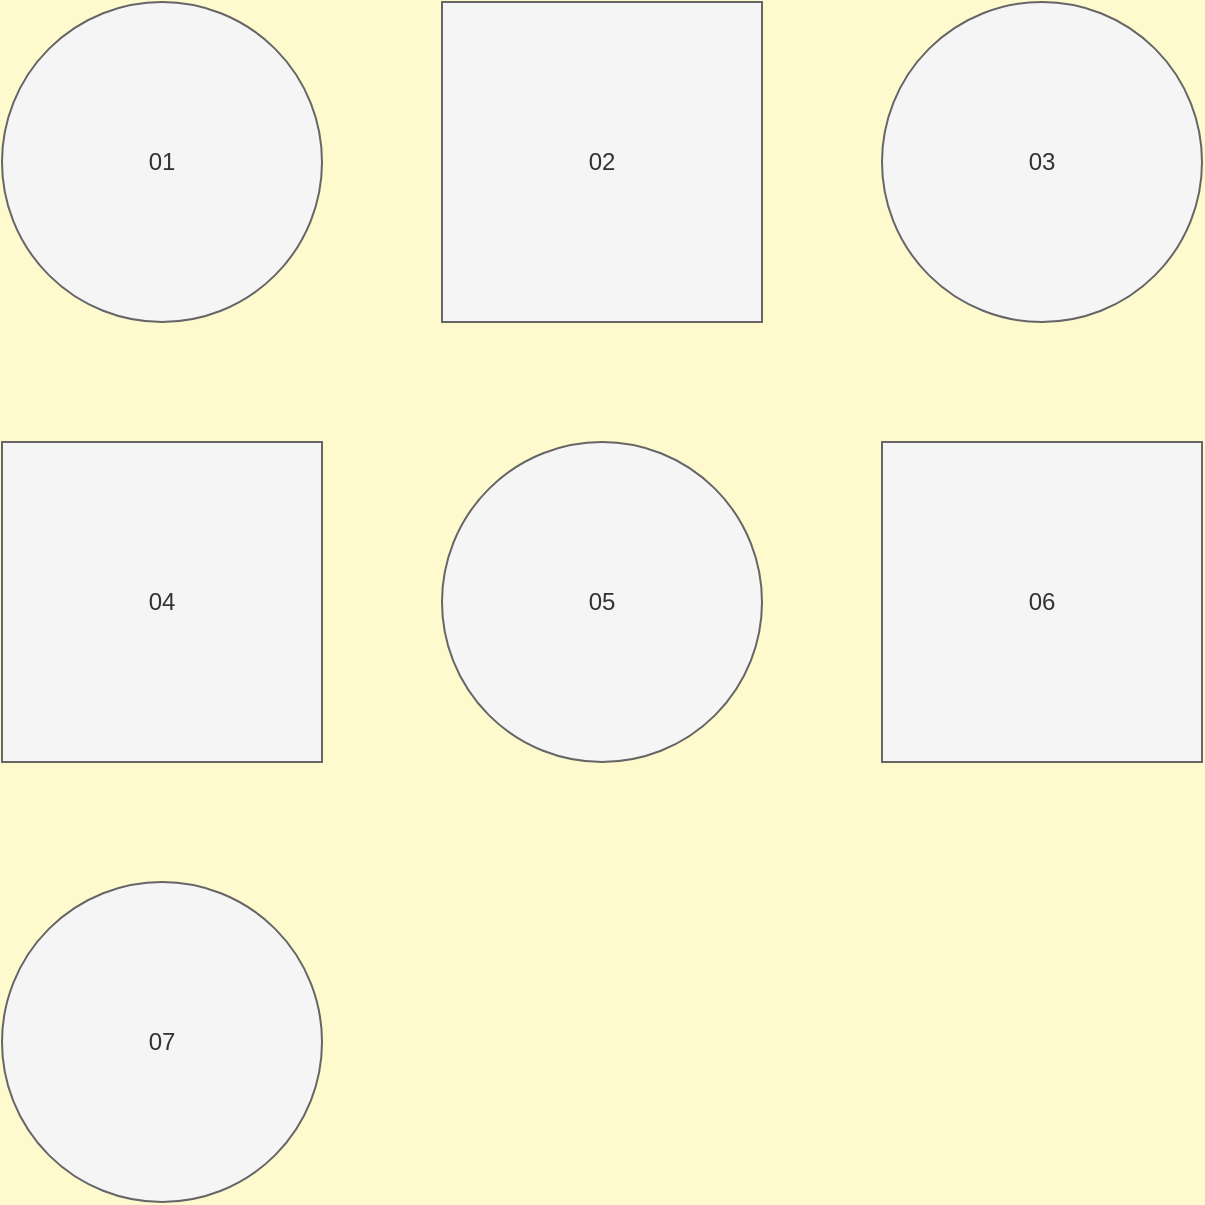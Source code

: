 <mxfile>
  <diagram id="PfE" name="Horizontal">
    <mxGraphModel dx="0" dy="0" background="#FFFACD" grid="0" gridSize="10" guides="1" tooltips="1" connect="1" arrows="1" fold="1" page="1" pageScale="1" pageWidth="1169" pageHeight="827" math="0" shadow="0">
      <root>
        <mxCell id="PfE-A"/>
        <mxCell id="PfE-B" parent="PfE-A"/>
        <mxCell id="PfE-2" value="01" style="double=1;ellipse;whiteSpace=wrap;html=1;fillColor=#f5f5f5;strokeColor=#666666;fontColor=#333333" vertex="1" parent="PfE-B">
          <mxGeometry x="30" y="30" width="160" height="160" as="geometry"/>
        </mxCell>
        <mxCell id="PfE-3" value="02" style="whiteSpace=wrap;html=1;fillColor=#f5f5f5;strokeColor=#666666;fontColor=#333333" vertex="1" parent="PfE-B">
          <mxGeometry x="250" y="30" width="160" height="160" as="geometry"/>
        </mxCell>
        <mxCell id="PfE-4" value="03" style="double=1;ellipse;whiteSpace=wrap;html=1;fillColor=#f5f5f5;strokeColor=#666666;fontColor=#333333" vertex="1" parent="PfE-B">
          <mxGeometry x="470" y="30" width="160" height="160" as="geometry"/>
        </mxCell>
        <mxCell id="PfE-5" value="04" style="whiteSpace=wrap;html=1;fillColor=#f5f5f5;strokeColor=#666666;fontColor=#333333" vertex="1" parent="PfE-B">
          <mxGeometry x="30" y="250" width="160" height="160" as="geometry"/>
        </mxCell>
        <mxCell id="PfE-6" value="05" style="double=1;ellipse;whiteSpace=wrap;html=1;fillColor=#f5f5f5;strokeColor=#666666;fontColor=#333333" vertex="1" parent="PfE-B">
          <mxGeometry x="250" y="250" width="160" height="160" as="geometry"/>
        </mxCell>
        <mxCell id="PfE-7" value="06" style="whiteSpace=wrap;html=1;fillColor=#f5f5f5;strokeColor=#666666;fontColor=#333333" vertex="1" parent="PfE-B">
          <mxGeometry x="470" y="250" width="160" height="160" as="geometry"/>
        </mxCell>
        <mxCell id="PfE-8" value="07" style="double=1;ellipse;whiteSpace=wrap;html=1;fillColor=#f5f5f5;strokeColor=#666666;fontColor=#333333" vertex="1" parent="PfE-B">
          <mxGeometry x="30" y="470" width="160" height="160" as="geometry"/>
        </mxCell>
      </root>
    </mxGraphModel>
  </diagram>
  <diagram id="9HQ" name="Vertical">
    <mxGraphModel dx="0" dy="0" background="#FFFACD" grid="0" gridSize="10" guides="1" tooltips="1" connect="1" arrows="1" fold="1" page="1" pageScale="1" pageWidth="1169" pageHeight="827" math="0" shadow="0">
      <root>
        <mxCell id="9HQ-A"/>
        <mxCell id="9HQ-B" parent="9HQ-A"/>
        <mxCell id="9HQ-2" value="01" style="double=1;ellipse;whiteSpace=wrap;html=1;fillColor=#f5f5f5;strokeColor=#666666;fontColor=#333333" vertex="1" parent="9HQ-B">
          <mxGeometry x="30" y="30" width="160" height="160" as="geometry"/>
        </mxCell>
        <mxCell id="9HQ-3" value="02" style="whiteSpace=wrap;html=1;fillColor=#f5f5f5;strokeColor=#666666;fontColor=#333333" vertex="1" parent="9HQ-B">
          <mxGeometry x="30" y="250" width="160" height="160" as="geometry"/>
        </mxCell>
        <mxCell id="9HQ-4" value="03" style="double=1;ellipse;whiteSpace=wrap;html=1;fillColor=#f5f5f5;strokeColor=#666666;fontColor=#333333" vertex="1" parent="9HQ-B">
          <mxGeometry x="30" y="470" width="160" height="160" as="geometry"/>
        </mxCell>
        <mxCell id="9HQ-5" value="04" style="whiteSpace=wrap;html=1;fillColor=#f5f5f5;strokeColor=#666666;fontColor=#333333" vertex="1" parent="9HQ-B">
          <mxGeometry x="250" y="30" width="160" height="160" as="geometry"/>
        </mxCell>
        <mxCell id="9HQ-6" value="05" style="double=1;ellipse;whiteSpace=wrap;html=1;fillColor=#f5f5f5;strokeColor=#666666;fontColor=#333333" vertex="1" parent="9HQ-B">
          <mxGeometry x="250" y="250" width="160" height="160" as="geometry"/>
        </mxCell>
        <mxCell id="9HQ-7" value="06" style="whiteSpace=wrap;html=1;fillColor=#f5f5f5;strokeColor=#666666;fontColor=#333333" vertex="1" parent="9HQ-B">
          <mxGeometry x="250" y="470" width="160" height="160" as="geometry"/>
        </mxCell>
        <mxCell id="9HQ-8" value="07" style="double=1;ellipse;whiteSpace=wrap;html=1;fillColor=#f5f5f5;strokeColor=#666666;fontColor=#333333" vertex="1" parent="9HQ-B">
          <mxGeometry x="470" y="30" width="160" height="160" as="geometry"/>
        </mxCell>
      </root>
    </mxGraphModel>
  </diagram>
</mxfile>